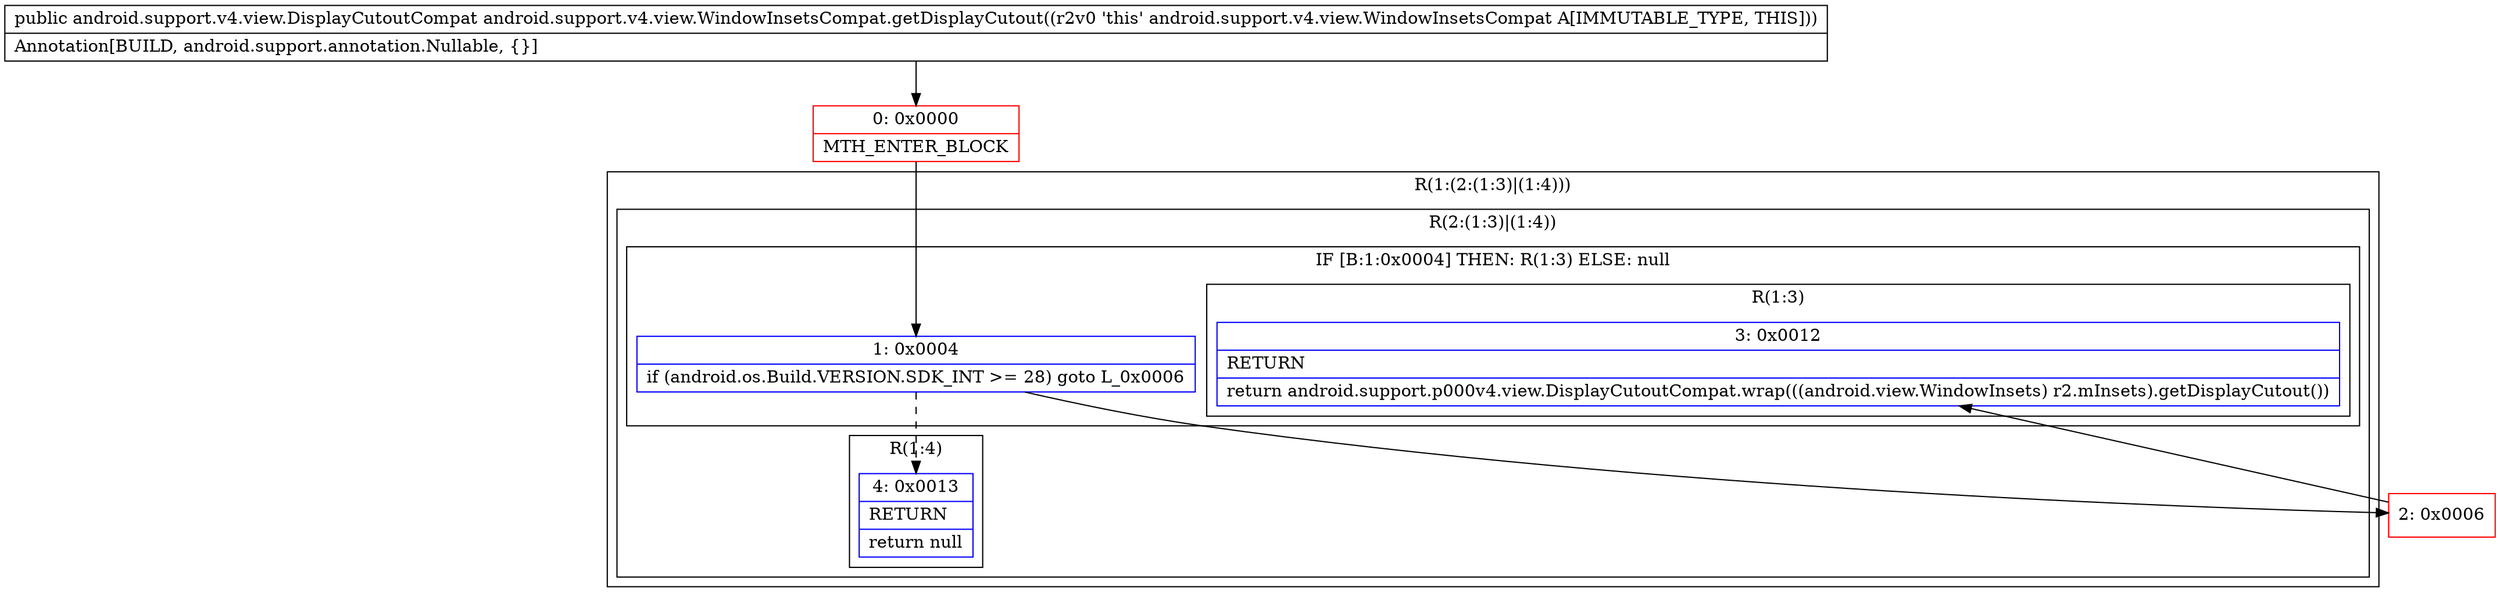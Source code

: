 digraph "CFG forandroid.support.v4.view.WindowInsetsCompat.getDisplayCutout()Landroid\/support\/v4\/view\/DisplayCutoutCompat;" {
subgraph cluster_Region_1806199207 {
label = "R(1:(2:(1:3)|(1:4)))";
node [shape=record,color=blue];
subgraph cluster_Region_941142949 {
label = "R(2:(1:3)|(1:4))";
node [shape=record,color=blue];
subgraph cluster_IfRegion_1899503137 {
label = "IF [B:1:0x0004] THEN: R(1:3) ELSE: null";
node [shape=record,color=blue];
Node_1 [shape=record,label="{1\:\ 0x0004|if (android.os.Build.VERSION.SDK_INT \>= 28) goto L_0x0006\l}"];
subgraph cluster_Region_648862687 {
label = "R(1:3)";
node [shape=record,color=blue];
Node_3 [shape=record,label="{3\:\ 0x0012|RETURN\l|return android.support.p000v4.view.DisplayCutoutCompat.wrap(((android.view.WindowInsets) r2.mInsets).getDisplayCutout())\l}"];
}
}
subgraph cluster_Region_249654268 {
label = "R(1:4)";
node [shape=record,color=blue];
Node_4 [shape=record,label="{4\:\ 0x0013|RETURN\l|return null\l}"];
}
}
}
Node_0 [shape=record,color=red,label="{0\:\ 0x0000|MTH_ENTER_BLOCK\l}"];
Node_2 [shape=record,color=red,label="{2\:\ 0x0006}"];
MethodNode[shape=record,label="{public android.support.v4.view.DisplayCutoutCompat android.support.v4.view.WindowInsetsCompat.getDisplayCutout((r2v0 'this' android.support.v4.view.WindowInsetsCompat A[IMMUTABLE_TYPE, THIS]))  | Annotation[BUILD, android.support.annotation.Nullable, \{\}]\l}"];
MethodNode -> Node_0;
Node_1 -> Node_2;
Node_1 -> Node_4[style=dashed];
Node_0 -> Node_1;
Node_2 -> Node_3;
}

